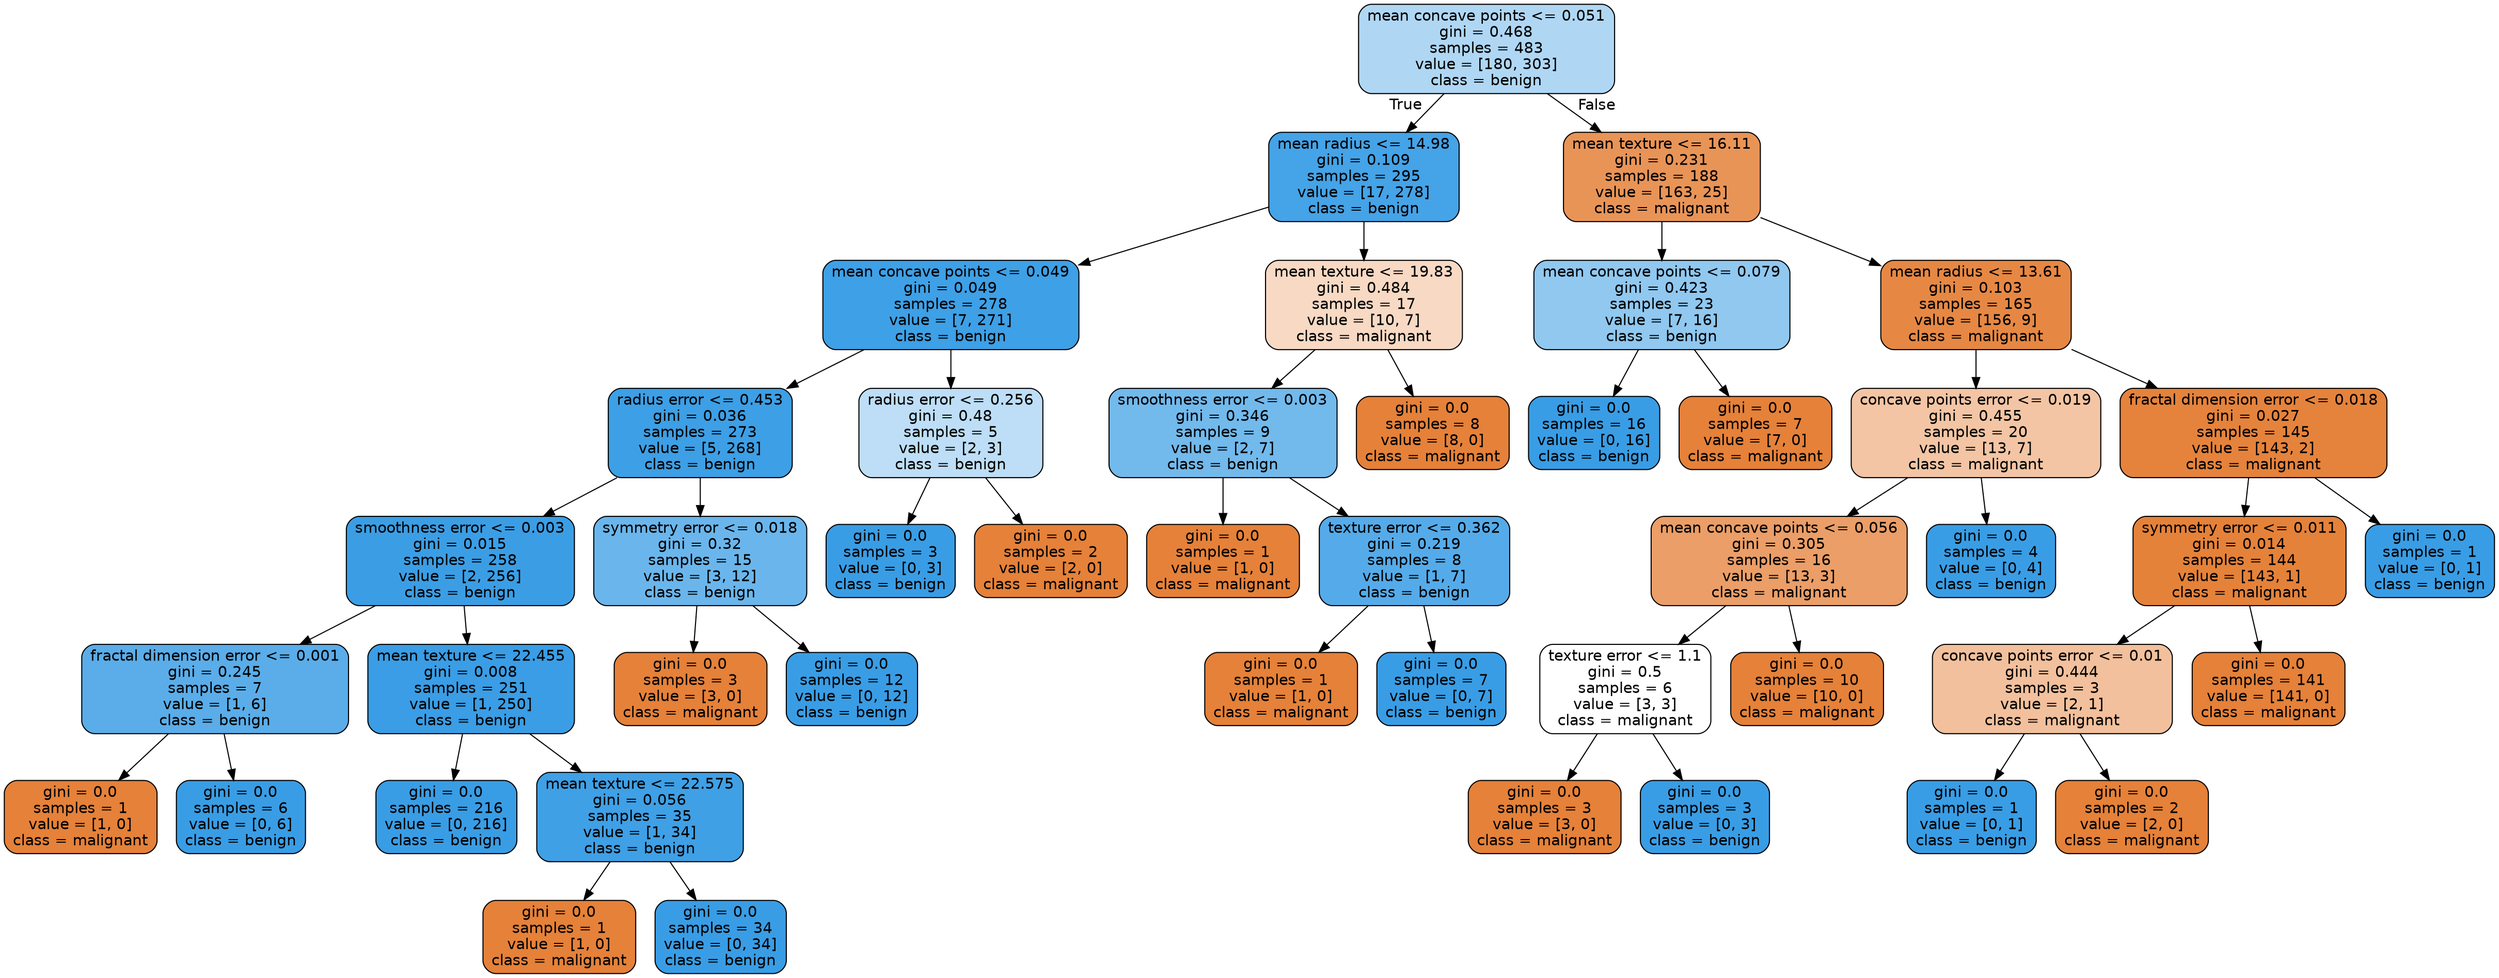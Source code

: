 digraph Tree {
node [shape=box, style="filled, rounded", color="black", fontname="helvetica"] ;
edge [fontname="helvetica"] ;
0 [label="mean concave points <= 0.051\ngini = 0.468\nsamples = 483\nvalue = [180, 303]\nclass = benign", fillcolor="#afd7f4"] ;
1 [label="mean radius <= 14.98\ngini = 0.109\nsamples = 295\nvalue = [17, 278]\nclass = benign", fillcolor="#45a3e7"] ;
0 -> 1 [labeldistance=2.5, labelangle=45, headlabel="True"] ;
2 [label="mean concave points <= 0.049\ngini = 0.049\nsamples = 278\nvalue = [7, 271]\nclass = benign", fillcolor="#3ea0e6"] ;
1 -> 2 ;
3 [label="radius error <= 0.453\ngini = 0.036\nsamples = 273\nvalue = [5, 268]\nclass = benign", fillcolor="#3d9fe5"] ;
2 -> 3 ;
4 [label="smoothness error <= 0.003\ngini = 0.015\nsamples = 258\nvalue = [2, 256]\nclass = benign", fillcolor="#3b9ee5"] ;
3 -> 4 ;
5 [label="fractal dimension error <= 0.001\ngini = 0.245\nsamples = 7\nvalue = [1, 6]\nclass = benign", fillcolor="#5aade9"] ;
4 -> 5 ;
6 [label="gini = 0.0\nsamples = 1\nvalue = [1, 0]\nclass = malignant", fillcolor="#e58139"] ;
5 -> 6 ;
7 [label="gini = 0.0\nsamples = 6\nvalue = [0, 6]\nclass = benign", fillcolor="#399de5"] ;
5 -> 7 ;
8 [label="mean texture <= 22.455\ngini = 0.008\nsamples = 251\nvalue = [1, 250]\nclass = benign", fillcolor="#3a9de5"] ;
4 -> 8 ;
9 [label="gini = 0.0\nsamples = 216\nvalue = [0, 216]\nclass = benign", fillcolor="#399de5"] ;
8 -> 9 ;
10 [label="mean texture <= 22.575\ngini = 0.056\nsamples = 35\nvalue = [1, 34]\nclass = benign", fillcolor="#3fa0e6"] ;
8 -> 10 ;
11 [label="gini = 0.0\nsamples = 1\nvalue = [1, 0]\nclass = malignant", fillcolor="#e58139"] ;
10 -> 11 ;
12 [label="gini = 0.0\nsamples = 34\nvalue = [0, 34]\nclass = benign", fillcolor="#399de5"] ;
10 -> 12 ;
13 [label="symmetry error <= 0.018\ngini = 0.32\nsamples = 15\nvalue = [3, 12]\nclass = benign", fillcolor="#6ab6ec"] ;
3 -> 13 ;
14 [label="gini = 0.0\nsamples = 3\nvalue = [3, 0]\nclass = malignant", fillcolor="#e58139"] ;
13 -> 14 ;
15 [label="gini = 0.0\nsamples = 12\nvalue = [0, 12]\nclass = benign", fillcolor="#399de5"] ;
13 -> 15 ;
16 [label="radius error <= 0.256\ngini = 0.48\nsamples = 5\nvalue = [2, 3]\nclass = benign", fillcolor="#bddef6"] ;
2 -> 16 ;
17 [label="gini = 0.0\nsamples = 3\nvalue = [0, 3]\nclass = benign", fillcolor="#399de5"] ;
16 -> 17 ;
18 [label="gini = 0.0\nsamples = 2\nvalue = [2, 0]\nclass = malignant", fillcolor="#e58139"] ;
16 -> 18 ;
19 [label="mean texture <= 19.83\ngini = 0.484\nsamples = 17\nvalue = [10, 7]\nclass = malignant", fillcolor="#f7d9c4"] ;
1 -> 19 ;
20 [label="smoothness error <= 0.003\ngini = 0.346\nsamples = 9\nvalue = [2, 7]\nclass = benign", fillcolor="#72b9ec"] ;
19 -> 20 ;
21 [label="gini = 0.0\nsamples = 1\nvalue = [1, 0]\nclass = malignant", fillcolor="#e58139"] ;
20 -> 21 ;
22 [label="texture error <= 0.362\ngini = 0.219\nsamples = 8\nvalue = [1, 7]\nclass = benign", fillcolor="#55abe9"] ;
20 -> 22 ;
23 [label="gini = 0.0\nsamples = 1\nvalue = [1, 0]\nclass = malignant", fillcolor="#e58139"] ;
22 -> 23 ;
24 [label="gini = 0.0\nsamples = 7\nvalue = [0, 7]\nclass = benign", fillcolor="#399de5"] ;
22 -> 24 ;
25 [label="gini = 0.0\nsamples = 8\nvalue = [8, 0]\nclass = malignant", fillcolor="#e58139"] ;
19 -> 25 ;
26 [label="mean texture <= 16.11\ngini = 0.231\nsamples = 188\nvalue = [163, 25]\nclass = malignant", fillcolor="#e99457"] ;
0 -> 26 [labeldistance=2.5, labelangle=-45, headlabel="False"] ;
27 [label="mean concave points <= 0.079\ngini = 0.423\nsamples = 23\nvalue = [7, 16]\nclass = benign", fillcolor="#90c8f0"] ;
26 -> 27 ;
28 [label="gini = 0.0\nsamples = 16\nvalue = [0, 16]\nclass = benign", fillcolor="#399de5"] ;
27 -> 28 ;
29 [label="gini = 0.0\nsamples = 7\nvalue = [7, 0]\nclass = malignant", fillcolor="#e58139"] ;
27 -> 29 ;
30 [label="mean radius <= 13.61\ngini = 0.103\nsamples = 165\nvalue = [156, 9]\nclass = malignant", fillcolor="#e68844"] ;
26 -> 30 ;
31 [label="concave points error <= 0.019\ngini = 0.455\nsamples = 20\nvalue = [13, 7]\nclass = malignant", fillcolor="#f3c5a4"] ;
30 -> 31 ;
32 [label="mean concave points <= 0.056\ngini = 0.305\nsamples = 16\nvalue = [13, 3]\nclass = malignant", fillcolor="#eb9e67"] ;
31 -> 32 ;
33 [label="texture error <= 1.1\ngini = 0.5\nsamples = 6\nvalue = [3, 3]\nclass = malignant", fillcolor="#ffffff"] ;
32 -> 33 ;
34 [label="gini = 0.0\nsamples = 3\nvalue = [3, 0]\nclass = malignant", fillcolor="#e58139"] ;
33 -> 34 ;
35 [label="gini = 0.0\nsamples = 3\nvalue = [0, 3]\nclass = benign", fillcolor="#399de5"] ;
33 -> 35 ;
36 [label="gini = 0.0\nsamples = 10\nvalue = [10, 0]\nclass = malignant", fillcolor="#e58139"] ;
32 -> 36 ;
37 [label="gini = 0.0\nsamples = 4\nvalue = [0, 4]\nclass = benign", fillcolor="#399de5"] ;
31 -> 37 ;
38 [label="fractal dimension error <= 0.018\ngini = 0.027\nsamples = 145\nvalue = [143, 2]\nclass = malignant", fillcolor="#e5833c"] ;
30 -> 38 ;
39 [label="symmetry error <= 0.011\ngini = 0.014\nsamples = 144\nvalue = [143, 1]\nclass = malignant", fillcolor="#e5823a"] ;
38 -> 39 ;
40 [label="concave points error <= 0.01\ngini = 0.444\nsamples = 3\nvalue = [2, 1]\nclass = malignant", fillcolor="#f2c09c"] ;
39 -> 40 ;
41 [label="gini = 0.0\nsamples = 1\nvalue = [0, 1]\nclass = benign", fillcolor="#399de5"] ;
40 -> 41 ;
42 [label="gini = 0.0\nsamples = 2\nvalue = [2, 0]\nclass = malignant", fillcolor="#e58139"] ;
40 -> 42 ;
43 [label="gini = 0.0\nsamples = 141\nvalue = [141, 0]\nclass = malignant", fillcolor="#e58139"] ;
39 -> 43 ;
44 [label="gini = 0.0\nsamples = 1\nvalue = [0, 1]\nclass = benign", fillcolor="#399de5"] ;
38 -> 44 ;
}
